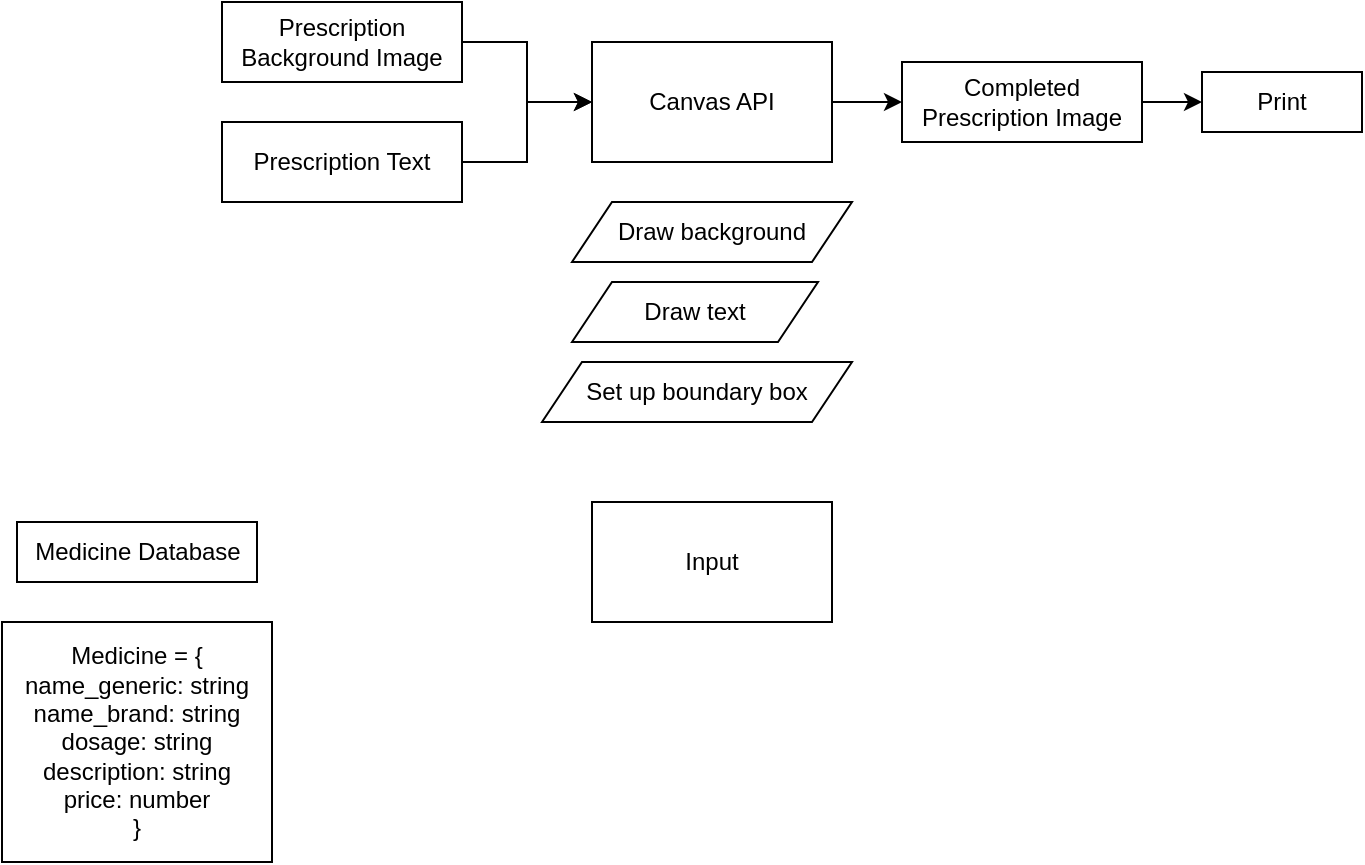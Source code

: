 <mxfile version="20.2.3" type="device"><diagram id="JG2Asf4HfX9H_QLt8UA2" name="Page-1"><mxGraphModel dx="1831" dy="597" grid="1" gridSize="10" guides="1" tooltips="1" connect="1" arrows="1" fold="1" page="1" pageScale="1" pageWidth="850" pageHeight="1100" math="0" shadow="0"><root><mxCell id="0"/><mxCell id="1" parent="0"/><mxCell id="9CWkGf3g5Sz71VAaSKzQ-5" style="edgeStyle=orthogonalEdgeStyle;rounded=0;orthogonalLoop=1;jettySize=auto;html=1;exitX=1;exitY=0.5;exitDx=0;exitDy=0;entryX=0;entryY=0.5;entryDx=0;entryDy=0;" edge="1" parent="1" source="9CWkGf3g5Sz71VAaSKzQ-2" target="9CWkGf3g5Sz71VAaSKzQ-4"><mxGeometry relative="1" as="geometry"/></mxCell><mxCell id="9CWkGf3g5Sz71VAaSKzQ-2" value="Prescription Background Image" style="rounded=0;whiteSpace=wrap;html=1;" vertex="1" parent="1"><mxGeometry x="40" y="260" width="120" height="40" as="geometry"/></mxCell><mxCell id="9CWkGf3g5Sz71VAaSKzQ-6" style="edgeStyle=orthogonalEdgeStyle;rounded=0;orthogonalLoop=1;jettySize=auto;html=1;exitX=1;exitY=0.5;exitDx=0;exitDy=0;entryX=0;entryY=0.5;entryDx=0;entryDy=0;" edge="1" parent="1" source="9CWkGf3g5Sz71VAaSKzQ-3" target="9CWkGf3g5Sz71VAaSKzQ-4"><mxGeometry relative="1" as="geometry"/></mxCell><mxCell id="9CWkGf3g5Sz71VAaSKzQ-3" value="Prescription Text" style="rounded=0;whiteSpace=wrap;html=1;" vertex="1" parent="1"><mxGeometry x="40" y="320" width="120" height="40" as="geometry"/></mxCell><mxCell id="9CWkGf3g5Sz71VAaSKzQ-7" style="edgeStyle=orthogonalEdgeStyle;rounded=0;orthogonalLoop=1;jettySize=auto;html=1;exitX=1;exitY=0.5;exitDx=0;exitDy=0;" edge="1" parent="1" source="9CWkGf3g5Sz71VAaSKzQ-4"><mxGeometry relative="1" as="geometry"><mxPoint x="380" y="309.897" as="targetPoint"/></mxGeometry></mxCell><mxCell id="9CWkGf3g5Sz71VAaSKzQ-4" value="Canvas API" style="rounded=0;whiteSpace=wrap;html=1;" vertex="1" parent="1"><mxGeometry x="225" y="280" width="120" height="60" as="geometry"/></mxCell><mxCell id="9CWkGf3g5Sz71VAaSKzQ-10" style="edgeStyle=orthogonalEdgeStyle;rounded=0;orthogonalLoop=1;jettySize=auto;html=1;exitX=1;exitY=0.5;exitDx=0;exitDy=0;entryX=0;entryY=0.5;entryDx=0;entryDy=0;" edge="1" parent="1" source="9CWkGf3g5Sz71VAaSKzQ-8" target="9CWkGf3g5Sz71VAaSKzQ-9"><mxGeometry relative="1" as="geometry"/></mxCell><mxCell id="9CWkGf3g5Sz71VAaSKzQ-8" value="Completed Prescription Image" style="rounded=0;whiteSpace=wrap;html=1;" vertex="1" parent="1"><mxGeometry x="380" y="290" width="120" height="40" as="geometry"/></mxCell><mxCell id="9CWkGf3g5Sz71VAaSKzQ-9" value="Print" style="rounded=0;whiteSpace=wrap;html=1;" vertex="1" parent="1"><mxGeometry x="530" y="295" width="80" height="30" as="geometry"/></mxCell><mxCell id="9CWkGf3g5Sz71VAaSKzQ-12" value="Draw background" style="shape=parallelogram;perimeter=parallelogramPerimeter;whiteSpace=wrap;html=1;fixedSize=1;" vertex="1" parent="1"><mxGeometry x="215" y="360" width="140" height="30" as="geometry"/></mxCell><mxCell id="9CWkGf3g5Sz71VAaSKzQ-13" value="Draw text" style="shape=parallelogram;perimeter=parallelogramPerimeter;whiteSpace=wrap;html=1;fixedSize=1;" vertex="1" parent="1"><mxGeometry x="215" y="400" width="123" height="30" as="geometry"/></mxCell><mxCell id="9CWkGf3g5Sz71VAaSKzQ-15" value="Set up boundary box" style="shape=parallelogram;perimeter=parallelogramPerimeter;whiteSpace=wrap;html=1;fixedSize=1;" vertex="1" parent="1"><mxGeometry x="200" y="440" width="155" height="30" as="geometry"/></mxCell><mxCell id="9CWkGf3g5Sz71VAaSKzQ-16" value="Medicine Database" style="rounded=0;whiteSpace=wrap;html=1;" vertex="1" parent="1"><mxGeometry x="-62.5" y="520" width="120" height="30" as="geometry"/></mxCell><mxCell id="9CWkGf3g5Sz71VAaSKzQ-17" value="Medicine = {&lt;br&gt;name_generic: string&lt;br&gt;name_brand: string&lt;br&gt;dosage: string&lt;br&gt;description: string&lt;br&gt;price: number&lt;br&gt;}" style="rounded=0;whiteSpace=wrap;html=1;" vertex="1" parent="1"><mxGeometry x="-70" y="570" width="135" height="120" as="geometry"/></mxCell><mxCell id="9CWkGf3g5Sz71VAaSKzQ-19" value="Input" style="rounded=0;whiteSpace=wrap;html=1;" vertex="1" parent="1"><mxGeometry x="225" y="510" width="120" height="60" as="geometry"/></mxCell></root></mxGraphModel></diagram></mxfile>